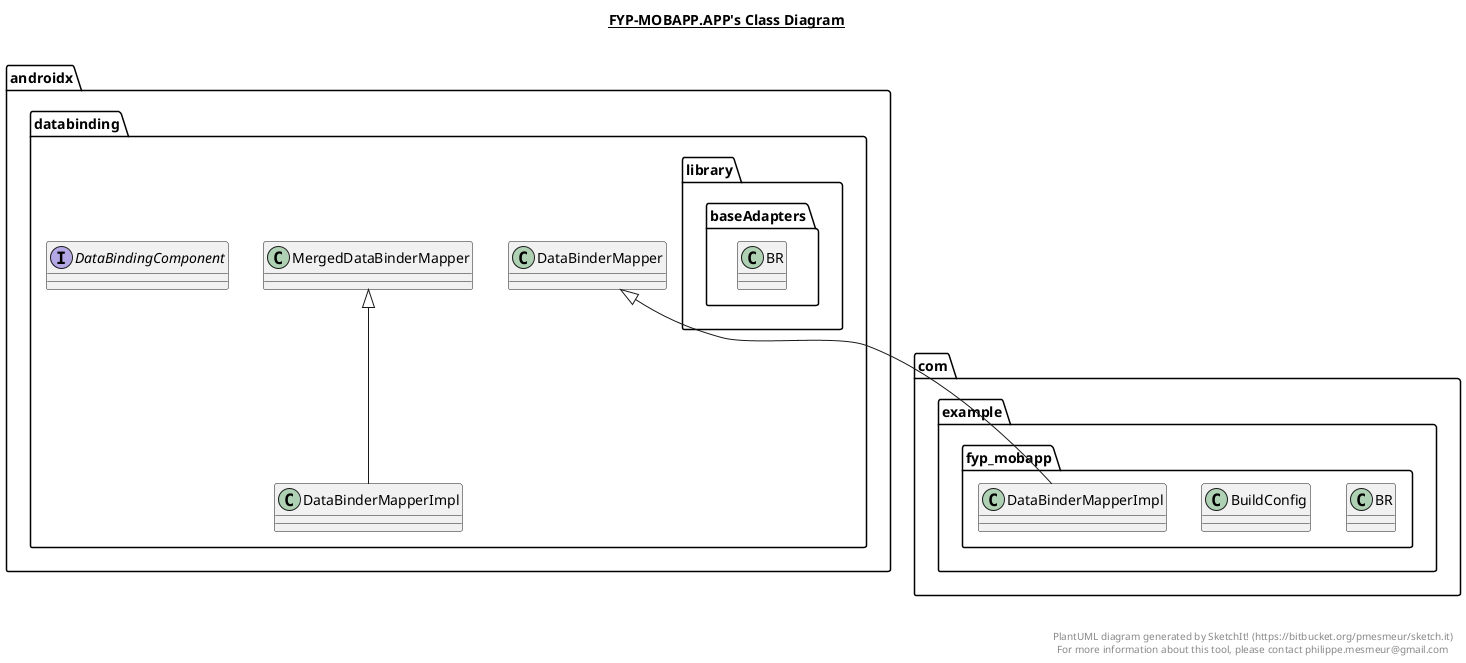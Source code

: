@startuml

title __FYP-MOBAPP.APP's Class Diagram__\n

  namespace androidx.databinding {
    class androidx.databinding.DataBinderMapperImpl {
    }
  }
  

  namespace androidx.databinding {
    interface androidx.databinding.DataBindingComponent {
    }
  }
  

  namespace androidx.databinding {
    namespace library.baseAdapters {
      class androidx.databinding.library.baseAdapters.BR {
      }
    }
  }
  

  namespace com.example.fyp_mobapp {
    class com.example.fyp_mobapp.BR {
    }
  }
  

  namespace com.example.fyp_mobapp {
    class com.example.fyp_mobapp.BuildConfig {
    }
  }
  

  namespace com.example.fyp_mobapp {
    class com.example.fyp_mobapp.DataBinderMapperImpl {
    }
  }
  

  androidx.databinding.DataBinderMapperImpl -up-|> androidx.databinding.MergedDataBinderMapper
  com.example.fyp_mobapp.DataBinderMapperImpl -up-|> androidx.databinding.DataBinderMapper


right footer


PlantUML diagram generated by SketchIt! (https://bitbucket.org/pmesmeur/sketch.it)
For more information about this tool, please contact philippe.mesmeur@gmail.com
endfooter

@enduml
